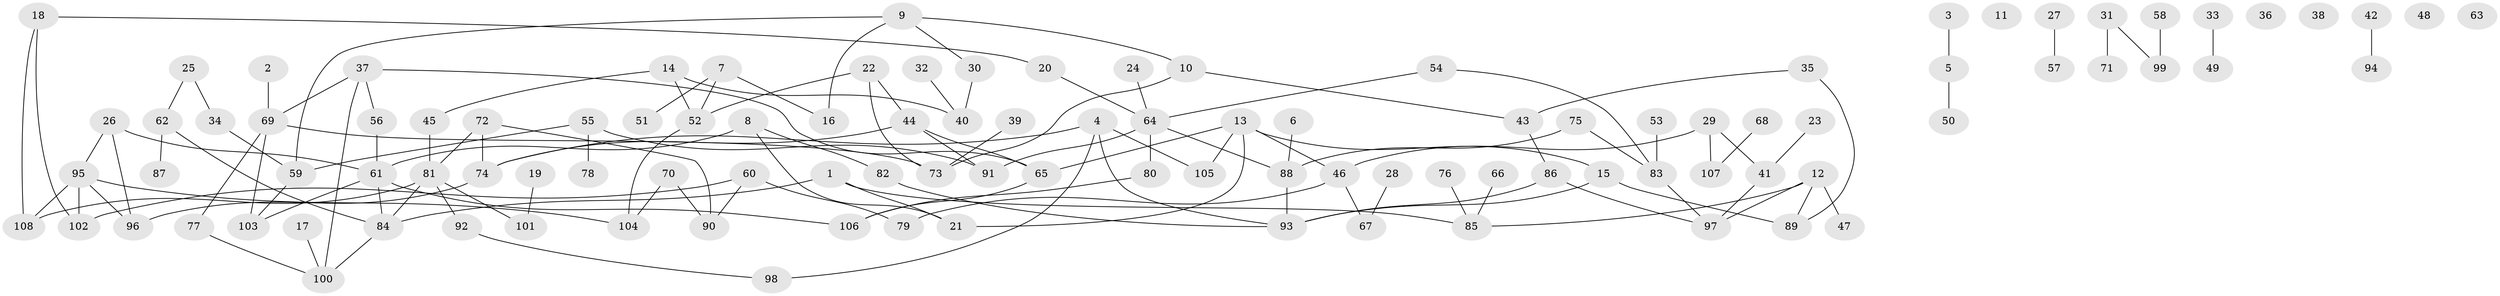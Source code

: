 // coarse degree distribution, {3: 0.1891891891891892, 1: 0.2702702702702703, 4: 0.13513513513513514, 2: 0.13513513513513514, 7: 0.02702702702702703, 6: 0.06756756756756757, 0: 0.0945945945945946, 5: 0.08108108108108109}
// Generated by graph-tools (version 1.1) at 2025/41/03/06/25 10:41:19]
// undirected, 108 vertices, 133 edges
graph export_dot {
graph [start="1"]
  node [color=gray90,style=filled];
  1;
  2;
  3;
  4;
  5;
  6;
  7;
  8;
  9;
  10;
  11;
  12;
  13;
  14;
  15;
  16;
  17;
  18;
  19;
  20;
  21;
  22;
  23;
  24;
  25;
  26;
  27;
  28;
  29;
  30;
  31;
  32;
  33;
  34;
  35;
  36;
  37;
  38;
  39;
  40;
  41;
  42;
  43;
  44;
  45;
  46;
  47;
  48;
  49;
  50;
  51;
  52;
  53;
  54;
  55;
  56;
  57;
  58;
  59;
  60;
  61;
  62;
  63;
  64;
  65;
  66;
  67;
  68;
  69;
  70;
  71;
  72;
  73;
  74;
  75;
  76;
  77;
  78;
  79;
  80;
  81;
  82;
  83;
  84;
  85;
  86;
  87;
  88;
  89;
  90;
  91;
  92;
  93;
  94;
  95;
  96;
  97;
  98;
  99;
  100;
  101;
  102;
  103;
  104;
  105;
  106;
  107;
  108;
  1 -- 21;
  1 -- 84;
  1 -- 85;
  2 -- 69;
  3 -- 5;
  4 -- 74;
  4 -- 93;
  4 -- 98;
  4 -- 105;
  5 -- 50;
  6 -- 88;
  7 -- 16;
  7 -- 51;
  7 -- 52;
  8 -- 21;
  8 -- 61;
  8 -- 82;
  9 -- 10;
  9 -- 16;
  9 -- 30;
  9 -- 59;
  10 -- 43;
  10 -- 73;
  12 -- 47;
  12 -- 85;
  12 -- 89;
  12 -- 97;
  13 -- 15;
  13 -- 21;
  13 -- 46;
  13 -- 65;
  13 -- 105;
  14 -- 40;
  14 -- 45;
  14 -- 52;
  15 -- 89;
  15 -- 93;
  17 -- 100;
  18 -- 20;
  18 -- 102;
  18 -- 108;
  19 -- 101;
  20 -- 64;
  22 -- 44;
  22 -- 52;
  22 -- 73;
  23 -- 41;
  24 -- 64;
  25 -- 34;
  25 -- 62;
  26 -- 61;
  26 -- 95;
  26 -- 96;
  27 -- 57;
  28 -- 67;
  29 -- 41;
  29 -- 46;
  29 -- 107;
  30 -- 40;
  31 -- 71;
  31 -- 99;
  32 -- 40;
  33 -- 49;
  34 -- 59;
  35 -- 43;
  35 -- 89;
  37 -- 56;
  37 -- 65;
  37 -- 69;
  37 -- 100;
  39 -- 73;
  41 -- 97;
  42 -- 94;
  43 -- 86;
  44 -- 65;
  44 -- 74;
  44 -- 91;
  45 -- 81;
  46 -- 67;
  46 -- 79;
  52 -- 104;
  53 -- 83;
  54 -- 64;
  54 -- 83;
  55 -- 59;
  55 -- 78;
  55 -- 91;
  56 -- 61;
  58 -- 99;
  59 -- 103;
  60 -- 79;
  60 -- 90;
  60 -- 102;
  61 -- 84;
  61 -- 103;
  61 -- 106;
  62 -- 84;
  62 -- 87;
  64 -- 80;
  64 -- 88;
  64 -- 91;
  65 -- 106;
  66 -- 85;
  68 -- 107;
  69 -- 73;
  69 -- 77;
  69 -- 103;
  70 -- 90;
  70 -- 104;
  72 -- 74;
  72 -- 81;
  72 -- 90;
  74 -- 96;
  75 -- 83;
  75 -- 88;
  76 -- 85;
  77 -- 100;
  80 -- 106;
  81 -- 84;
  81 -- 92;
  81 -- 101;
  81 -- 108;
  82 -- 93;
  83 -- 97;
  84 -- 100;
  86 -- 93;
  86 -- 97;
  88 -- 93;
  92 -- 98;
  95 -- 96;
  95 -- 102;
  95 -- 104;
  95 -- 108;
}
